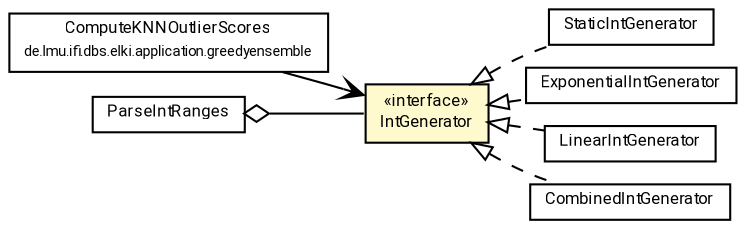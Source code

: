 #!/usr/local/bin/dot
#
# Class diagram 
# Generated by UMLGraph version R5_7_2-60-g0e99a6 (http://www.spinellis.gr/umlgraph/)
#

digraph G {
	graph [fontnames="svg"]
	edge [fontname="Roboto",fontsize=7,labelfontname="Roboto",labelfontsize=7,color="black"];
	node [fontname="Roboto",fontcolor="black",fontsize=8,shape=plaintext,margin=0,width=0,height=0];
	nodesep=0.15;
	ranksep=0.25;
	rankdir=LR;
	// de.lmu.ifi.dbs.elki.application.greedyensemble.ComputeKNNOutlierScores<O extends de.lmu.ifi.dbs.elki.data.NumberVector>
	c5300510 [label=<<table title="de.lmu.ifi.dbs.elki.application.greedyensemble.ComputeKNNOutlierScores" border="0" cellborder="1" cellspacing="0" cellpadding="2" href="../../../application/greedyensemble/ComputeKNNOutlierScores.html" target="_parent">
		<tr><td><table border="0" cellspacing="0" cellpadding="1">
		<tr><td align="center" balign="center"> <font face="Roboto">ComputeKNNOutlierScores</font> </td></tr>
		<tr><td align="center" balign="center"> <font face="Roboto" point-size="7.0">de.lmu.ifi.dbs.elki.application.greedyensemble</font> </td></tr>
		</table></td></tr>
		</table>>, URL="../../../application/greedyensemble/ComputeKNNOutlierScores.html"];
	// de.lmu.ifi.dbs.elki.utilities.datastructures.range.StaticIntGenerator
	c5302488 [label=<<table title="de.lmu.ifi.dbs.elki.utilities.datastructures.range.StaticIntGenerator" border="0" cellborder="1" cellspacing="0" cellpadding="2" href="StaticIntGenerator.html" target="_parent">
		<tr><td><table border="0" cellspacing="0" cellpadding="1">
		<tr><td align="center" balign="center"> <font face="Roboto">StaticIntGenerator</font> </td></tr>
		</table></td></tr>
		</table>>, URL="StaticIntGenerator.html"];
	// de.lmu.ifi.dbs.elki.utilities.datastructures.range.IntGenerator
	c5302489 [label=<<table title="de.lmu.ifi.dbs.elki.utilities.datastructures.range.IntGenerator" border="0" cellborder="1" cellspacing="0" cellpadding="2" bgcolor="lemonChiffon" href="IntGenerator.html" target="_parent">
		<tr><td><table border="0" cellspacing="0" cellpadding="1">
		<tr><td align="center" balign="center"> &#171;interface&#187; </td></tr>
		<tr><td align="center" balign="center"> <font face="Roboto">IntGenerator</font> </td></tr>
		</table></td></tr>
		</table>>, URL="IntGenerator.html"];
	// de.lmu.ifi.dbs.elki.utilities.datastructures.range.ExponentialIntGenerator
	c5302490 [label=<<table title="de.lmu.ifi.dbs.elki.utilities.datastructures.range.ExponentialIntGenerator" border="0" cellborder="1" cellspacing="0" cellpadding="2" href="ExponentialIntGenerator.html" target="_parent">
		<tr><td><table border="0" cellspacing="0" cellpadding="1">
		<tr><td align="center" balign="center"> <font face="Roboto">ExponentialIntGenerator</font> </td></tr>
		</table></td></tr>
		</table>>, URL="ExponentialIntGenerator.html"];
	// de.lmu.ifi.dbs.elki.utilities.datastructures.range.LinearIntGenerator
	c5302491 [label=<<table title="de.lmu.ifi.dbs.elki.utilities.datastructures.range.LinearIntGenerator" border="0" cellborder="1" cellspacing="0" cellpadding="2" href="LinearIntGenerator.html" target="_parent">
		<tr><td><table border="0" cellspacing="0" cellpadding="1">
		<tr><td align="center" balign="center"> <font face="Roboto">LinearIntGenerator</font> </td></tr>
		</table></td></tr>
		</table>>, URL="LinearIntGenerator.html"];
	// de.lmu.ifi.dbs.elki.utilities.datastructures.range.CombinedIntGenerator
	c5302492 [label=<<table title="de.lmu.ifi.dbs.elki.utilities.datastructures.range.CombinedIntGenerator" border="0" cellborder="1" cellspacing="0" cellpadding="2" href="CombinedIntGenerator.html" target="_parent">
		<tr><td><table border="0" cellspacing="0" cellpadding="1">
		<tr><td align="center" balign="center"> <font face="Roboto">CombinedIntGenerator</font> </td></tr>
		</table></td></tr>
		</table>>, URL="CombinedIntGenerator.html"];
	// de.lmu.ifi.dbs.elki.utilities.datastructures.range.ParseIntRanges
	c5302493 [label=<<table title="de.lmu.ifi.dbs.elki.utilities.datastructures.range.ParseIntRanges" border="0" cellborder="1" cellspacing="0" cellpadding="2" href="ParseIntRanges.html" target="_parent">
		<tr><td><table border="0" cellspacing="0" cellpadding="1">
		<tr><td align="center" balign="center"> <font face="Roboto">ParseIntRanges</font> </td></tr>
		</table></td></tr>
		</table>>, URL="ParseIntRanges.html"];
	// de.lmu.ifi.dbs.elki.utilities.datastructures.range.StaticIntGenerator implements de.lmu.ifi.dbs.elki.utilities.datastructures.range.IntGenerator
	c5302489 -> c5302488 [arrowtail=empty,style=dashed,dir=back,weight=9];
	// de.lmu.ifi.dbs.elki.utilities.datastructures.range.ExponentialIntGenerator implements de.lmu.ifi.dbs.elki.utilities.datastructures.range.IntGenerator
	c5302489 -> c5302490 [arrowtail=empty,style=dashed,dir=back,weight=9];
	// de.lmu.ifi.dbs.elki.utilities.datastructures.range.LinearIntGenerator implements de.lmu.ifi.dbs.elki.utilities.datastructures.range.IntGenerator
	c5302489 -> c5302491 [arrowtail=empty,style=dashed,dir=back,weight=9];
	// de.lmu.ifi.dbs.elki.utilities.datastructures.range.CombinedIntGenerator implements de.lmu.ifi.dbs.elki.utilities.datastructures.range.IntGenerator
	c5302489 -> c5302492 [arrowtail=empty,style=dashed,dir=back,weight=9];
	// de.lmu.ifi.dbs.elki.utilities.datastructures.range.ParseIntRanges has de.lmu.ifi.dbs.elki.utilities.datastructures.range.IntGenerator
	c5302493 -> c5302489 [arrowhead=none,arrowtail=ediamond,dir=back,weight=4];
	// de.lmu.ifi.dbs.elki.application.greedyensemble.ComputeKNNOutlierScores<O extends de.lmu.ifi.dbs.elki.data.NumberVector> navassoc de.lmu.ifi.dbs.elki.utilities.datastructures.range.IntGenerator
	c5300510 -> c5302489 [arrowhead=open,weight=1];
}

